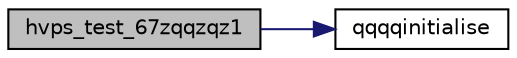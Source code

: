 digraph "hvps_test_67zqqzqz1"
{
  edge [fontname="Helvetica",fontsize="10",labelfontname="Helvetica",labelfontsize="10"];
  node [fontname="Helvetica",fontsize="10",shape=record];
  rankdir="LR";
  Node654 [label="hvps_test_67zqqzqz1",height=0.2,width=0.4,color="black", fillcolor="grey75", style="filled", fontcolor="black"];
  Node654 -> Node655 [color="midnightblue",fontsize="10",style="solid",fontname="Helvetica"];
  Node655 [label="qqqqinitialise",height=0.2,width=0.4,color="black", fillcolor="white", style="filled",URL="$inszt__hvps__test_8c.html#ab860f96a01c75c73f8c0cafc5ac84896"];
}

